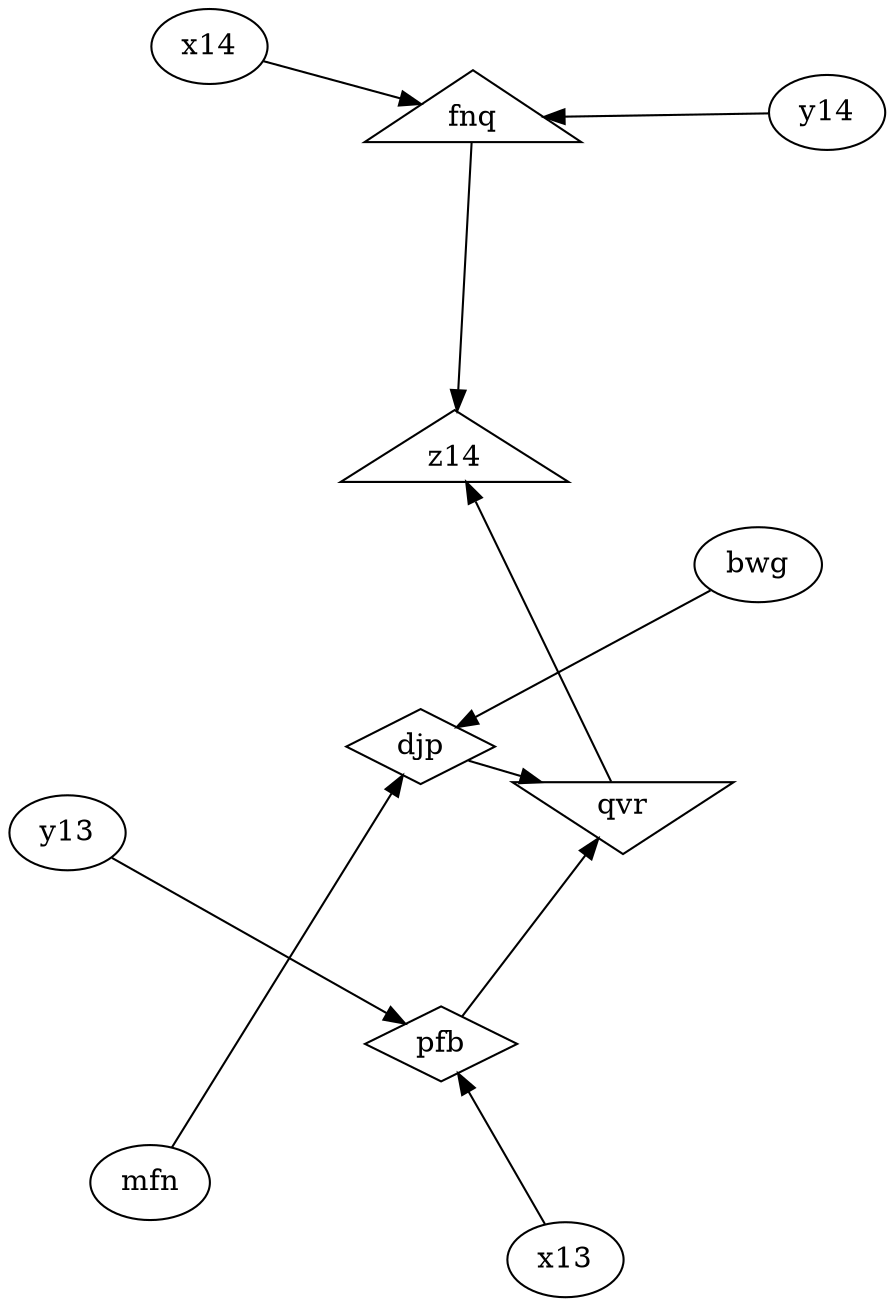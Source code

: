digraph g1 {
  layout="fdp";
  overlap="false";
  splines="true";
  djp [shape=diamond]
  bwg -> djp
  mfn -> djp
  fnq [shape=triangle]
  y14 -> fnq
  x14 -> fnq
  pfb [shape=diamond]
  x13 -> pfb
  y13 -> pfb
  qvr [shape=invtriangle]
  djp -> qvr
  pfb -> qvr
  z14 [shape=triangle]
  qvr -> z14
  fnq -> z14
}
